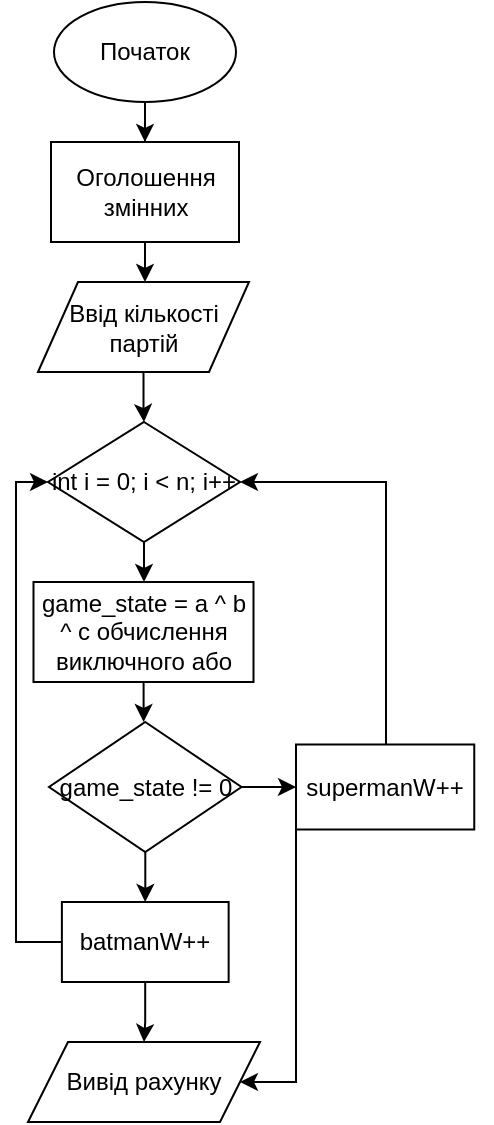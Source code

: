 <mxfile version="24.7.17">
  <diagram name="Сторінка-1" id="0PfgnunPQ2ZQah7uTbwh">
    <mxGraphModel dx="1050" dy="629" grid="1" gridSize="10" guides="1" tooltips="1" connect="1" arrows="1" fold="1" page="1" pageScale="1" pageWidth="827" pageHeight="1169" math="0" shadow="0">
      <root>
        <mxCell id="0" />
        <mxCell id="1" parent="0" />
        <mxCell id="cYf3v1x1J2zR9q5JKUbR-3" value="" style="edgeStyle=orthogonalEdgeStyle;rounded=0;orthogonalLoop=1;jettySize=auto;html=1;" edge="1" parent="1" source="cYf3v1x1J2zR9q5JKUbR-1" target="cYf3v1x1J2zR9q5JKUbR-2">
          <mxGeometry relative="1" as="geometry" />
        </mxCell>
        <mxCell id="cYf3v1x1J2zR9q5JKUbR-1" value="Початок" style="ellipse;whiteSpace=wrap;html=1;" vertex="1" parent="1">
          <mxGeometry x="369" y="10" width="91" height="50" as="geometry" />
        </mxCell>
        <mxCell id="cYf3v1x1J2zR9q5JKUbR-5" value="" style="edgeStyle=orthogonalEdgeStyle;rounded=0;orthogonalLoop=1;jettySize=auto;html=1;" edge="1" parent="1" source="cYf3v1x1J2zR9q5JKUbR-2" target="cYf3v1x1J2zR9q5JKUbR-4">
          <mxGeometry relative="1" as="geometry" />
        </mxCell>
        <mxCell id="cYf3v1x1J2zR9q5JKUbR-2" value="Оголошення змінних" style="whiteSpace=wrap;html=1;" vertex="1" parent="1">
          <mxGeometry x="367.5" y="80" width="94" height="50" as="geometry" />
        </mxCell>
        <mxCell id="cYf3v1x1J2zR9q5JKUbR-7" value="" style="edgeStyle=orthogonalEdgeStyle;rounded=0;orthogonalLoop=1;jettySize=auto;html=1;" edge="1" parent="1" source="cYf3v1x1J2zR9q5JKUbR-4" target="cYf3v1x1J2zR9q5JKUbR-6">
          <mxGeometry relative="1" as="geometry" />
        </mxCell>
        <mxCell id="cYf3v1x1J2zR9q5JKUbR-4" value="Ввід кількості партій" style="shape=parallelogram;perimeter=parallelogramPerimeter;whiteSpace=wrap;html=1;fixedSize=1;" vertex="1" parent="1">
          <mxGeometry x="361" y="150" width="105.5" height="45" as="geometry" />
        </mxCell>
        <mxCell id="cYf3v1x1J2zR9q5JKUbR-9" value="" style="edgeStyle=orthogonalEdgeStyle;rounded=0;orthogonalLoop=1;jettySize=auto;html=1;" edge="1" parent="1" source="cYf3v1x1J2zR9q5JKUbR-6" target="cYf3v1x1J2zR9q5JKUbR-8">
          <mxGeometry relative="1" as="geometry" />
        </mxCell>
        <mxCell id="cYf3v1x1J2zR9q5JKUbR-6" value="int i = 0; i &amp;lt; n; i++" style="rhombus;whiteSpace=wrap;html=1;" vertex="1" parent="1">
          <mxGeometry x="366" y="220" width="96" height="60" as="geometry" />
        </mxCell>
        <mxCell id="cYf3v1x1J2zR9q5JKUbR-8" value="Ввід чисел" style="shape=parallelogram;perimeter=parallelogramPerimeter;whiteSpace=wrap;html=1;fixedSize=1;" vertex="1" parent="1">
          <mxGeometry x="366.5" y="300" width="96" height="40" as="geometry" />
        </mxCell>
        <mxCell id="cYf3v1x1J2zR9q5JKUbR-14" value="" style="edgeStyle=orthogonalEdgeStyle;rounded=0;orthogonalLoop=1;jettySize=auto;html=1;" edge="1" parent="1" source="cYf3v1x1J2zR9q5JKUbR-12" target="cYf3v1x1J2zR9q5JKUbR-13">
          <mxGeometry relative="1" as="geometry" />
        </mxCell>
        <mxCell id="cYf3v1x1J2zR9q5JKUbR-12" value="game_state = a ^ b ^ c обчислення виключного або" style="rounded=0;whiteSpace=wrap;html=1;" vertex="1" parent="1">
          <mxGeometry x="358.75" y="300" width="110" height="50" as="geometry" />
        </mxCell>
        <mxCell id="cYf3v1x1J2zR9q5JKUbR-16" value="" style="edgeStyle=orthogonalEdgeStyle;rounded=0;orthogonalLoop=1;jettySize=auto;html=1;" edge="1" parent="1" source="cYf3v1x1J2zR9q5JKUbR-13" target="cYf3v1x1J2zR9q5JKUbR-15">
          <mxGeometry relative="1" as="geometry" />
        </mxCell>
        <mxCell id="cYf3v1x1J2zR9q5JKUbR-18" value="" style="edgeStyle=orthogonalEdgeStyle;rounded=0;orthogonalLoop=1;jettySize=auto;html=1;" edge="1" parent="1" source="cYf3v1x1J2zR9q5JKUbR-13" target="cYf3v1x1J2zR9q5JKUbR-17">
          <mxGeometry relative="1" as="geometry" />
        </mxCell>
        <mxCell id="cYf3v1x1J2zR9q5JKUbR-13" value="game_state != 0" style="rhombus;whiteSpace=wrap;html=1;rounded=0;" vertex="1" parent="1">
          <mxGeometry x="366.5" y="370" width="96.25" height="65" as="geometry" />
        </mxCell>
        <mxCell id="cYf3v1x1J2zR9q5JKUbR-20" style="edgeStyle=orthogonalEdgeStyle;rounded=0;orthogonalLoop=1;jettySize=auto;html=1;exitX=1;exitY=0.5;exitDx=0;exitDy=0;entryX=1;entryY=0.5;entryDx=0;entryDy=0;" edge="1" parent="1" source="cYf3v1x1J2zR9q5JKUbR-15" target="cYf3v1x1J2zR9q5JKUbR-6">
          <mxGeometry relative="1" as="geometry">
            <Array as="points">
              <mxPoint x="535" y="403" />
              <mxPoint x="535" y="250" />
            </Array>
          </mxGeometry>
        </mxCell>
        <mxCell id="cYf3v1x1J2zR9q5JKUbR-24" style="edgeStyle=orthogonalEdgeStyle;rounded=0;orthogonalLoop=1;jettySize=auto;html=1;" edge="1" parent="1" source="cYf3v1x1J2zR9q5JKUbR-15" target="cYf3v1x1J2zR9q5JKUbR-22">
          <mxGeometry relative="1" as="geometry">
            <Array as="points">
              <mxPoint x="490" y="550" />
            </Array>
          </mxGeometry>
        </mxCell>
        <mxCell id="cYf3v1x1J2zR9q5JKUbR-15" value="supermanW++" style="whiteSpace=wrap;html=1;rounded=0;" vertex="1" parent="1">
          <mxGeometry x="490" y="381.25" width="89.13" height="42.5" as="geometry" />
        </mxCell>
        <mxCell id="cYf3v1x1J2zR9q5JKUbR-19" style="edgeStyle=orthogonalEdgeStyle;rounded=0;orthogonalLoop=1;jettySize=auto;html=1;entryX=0;entryY=0.5;entryDx=0;entryDy=0;" edge="1" parent="1" source="cYf3v1x1J2zR9q5JKUbR-17" target="cYf3v1x1J2zR9q5JKUbR-6">
          <mxGeometry relative="1" as="geometry">
            <Array as="points">
              <mxPoint x="350" y="480" />
              <mxPoint x="350" y="250" />
            </Array>
          </mxGeometry>
        </mxCell>
        <mxCell id="cYf3v1x1J2zR9q5JKUbR-23" value="" style="edgeStyle=orthogonalEdgeStyle;rounded=0;orthogonalLoop=1;jettySize=auto;html=1;" edge="1" parent="1" source="cYf3v1x1J2zR9q5JKUbR-17" target="cYf3v1x1J2zR9q5JKUbR-22">
          <mxGeometry relative="1" as="geometry" />
        </mxCell>
        <mxCell id="cYf3v1x1J2zR9q5JKUbR-17" value="batmanW++" style="whiteSpace=wrap;html=1;rounded=0;" vertex="1" parent="1">
          <mxGeometry x="372.94" y="460" width="83.38" height="40" as="geometry" />
        </mxCell>
        <mxCell id="cYf3v1x1J2zR9q5JKUbR-22" value="Вивід рахунку" style="shape=parallelogram;perimeter=parallelogramPerimeter;whiteSpace=wrap;html=1;fixedSize=1;" vertex="1" parent="1">
          <mxGeometry x="356" y="530" width="116" height="40" as="geometry" />
        </mxCell>
      </root>
    </mxGraphModel>
  </diagram>
</mxfile>
